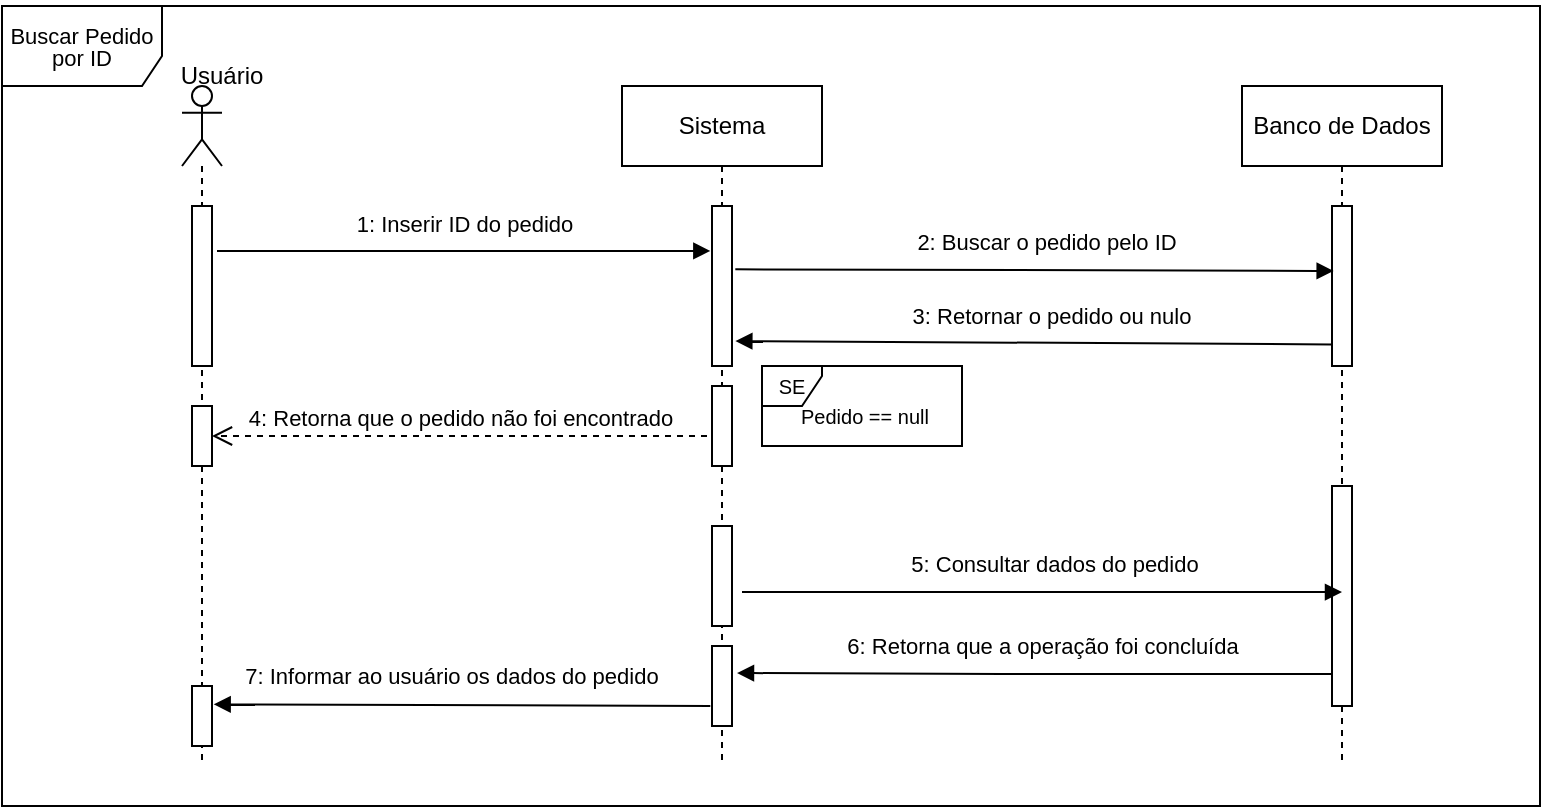 <mxfile>
    <diagram id="yk8NF5s4lmzRFMYtV1e7" name="Page-1">
        <mxGraphModel dx="1209" dy="792" grid="1" gridSize="10" guides="1" tooltips="1" connect="1" arrows="1" fold="1" page="1" pageScale="1" pageWidth="827" pageHeight="1169" math="0" shadow="0">
            <root>
                <mxCell id="0"/>
                <mxCell id="1" parent="0"/>
                <mxCell id="2" value="&lt;p style=&quot;line-height: 90%;&quot;&gt;&lt;font style=&quot;font-size: 11px;&quot;&gt;Buscar Pedido por ID&lt;/font&gt;&lt;br&gt;&lt;/p&gt;" style="shape=umlFrame;whiteSpace=wrap;html=1;width=80;height=40;" parent="1" vertex="1">
                    <mxGeometry x="20" y="100" width="769" height="400" as="geometry"/>
                </mxCell>
                <mxCell id="6" value="Sistema" style="shape=umlLifeline;perimeter=lifelinePerimeter;whiteSpace=wrap;html=1;container=1;collapsible=0;recursiveResize=0;outlineConnect=0;" parent="1" vertex="1">
                    <mxGeometry x="330" y="140" width="100" height="340" as="geometry"/>
                </mxCell>
                <mxCell id="13" value="" style="html=1;points=[];perimeter=orthogonalPerimeter;" parent="6" vertex="1">
                    <mxGeometry x="45" y="60" width="10" height="80" as="geometry"/>
                </mxCell>
                <mxCell id="28" value="" style="html=1;points=[];perimeter=orthogonalPerimeter;" parent="6" vertex="1">
                    <mxGeometry x="45" y="150" width="10" height="40" as="geometry"/>
                </mxCell>
                <mxCell id="39" value="" style="html=1;points=[];perimeter=orthogonalPerimeter;" parent="6" vertex="1">
                    <mxGeometry x="45" y="220" width="10" height="50" as="geometry"/>
                </mxCell>
                <mxCell id="51" value="" style="html=1;points=[];perimeter=orthogonalPerimeter;" parent="6" vertex="1">
                    <mxGeometry x="45" y="280" width="10" height="40" as="geometry"/>
                </mxCell>
                <mxCell id="7" value="" style="shape=umlLifeline;participant=umlActor;perimeter=lifelinePerimeter;whiteSpace=wrap;html=1;container=1;collapsible=0;recursiveResize=0;verticalAlign=top;spacingTop=36;outlineConnect=0;" parent="1" vertex="1">
                    <mxGeometry x="110" y="140" width="20" height="340" as="geometry"/>
                </mxCell>
                <mxCell id="10" value="" style="html=1;points=[];perimeter=orthogonalPerimeter;" parent="7" vertex="1">
                    <mxGeometry x="5" y="60" width="10" height="80" as="geometry"/>
                </mxCell>
                <mxCell id="35" value="" style="html=1;points=[];perimeter=orthogonalPerimeter;" parent="7" vertex="1">
                    <mxGeometry x="5" y="160" width="10" height="30" as="geometry"/>
                </mxCell>
                <mxCell id="54" value="" style="html=1;points=[];perimeter=orthogonalPerimeter;" parent="7" vertex="1">
                    <mxGeometry x="5" y="300" width="10" height="30" as="geometry"/>
                </mxCell>
                <mxCell id="8" value="Banco de Dados" style="shape=umlLifeline;perimeter=lifelinePerimeter;whiteSpace=wrap;html=1;container=1;collapsible=0;recursiveResize=0;outlineConnect=0;" parent="1" vertex="1">
                    <mxGeometry x="640" y="140" width="100" height="340" as="geometry"/>
                </mxCell>
                <mxCell id="22" value="" style="html=1;points=[];perimeter=orthogonalPerimeter;" parent="8" vertex="1">
                    <mxGeometry x="45" y="60" width="10" height="80" as="geometry"/>
                </mxCell>
                <mxCell id="47" value="" style="html=1;points=[];perimeter=orthogonalPerimeter;" parent="8" vertex="1">
                    <mxGeometry x="45" y="200" width="10" height="110" as="geometry"/>
                </mxCell>
                <mxCell id="9" value="Usuário" style="text;html=1;strokeColor=none;fillColor=none;align=center;verticalAlign=middle;whiteSpace=wrap;rounded=0;" parent="1" vertex="1">
                    <mxGeometry x="100" y="120" width="60" height="30" as="geometry"/>
                </mxCell>
                <mxCell id="12" value="" style="html=1;verticalAlign=bottom;endArrow=block;exitX=1.25;exitY=0.281;exitDx=0;exitDy=0;exitPerimeter=0;entryX=-0.083;entryY=0.281;entryDx=0;entryDy=0;entryPerimeter=0;" parent="1" source="10" target="13" edge="1">
                    <mxGeometry width="80" relative="1" as="geometry">
                        <mxPoint x="150" y="220" as="sourcePoint"/>
                        <mxPoint x="230" y="220" as="targetPoint"/>
                    </mxGeometry>
                </mxCell>
                <mxCell id="14" value="1: Inserir ID do pedido" style="edgeLabel;html=1;align=center;verticalAlign=middle;resizable=0;points=[];" parent="12" vertex="1" connectable="0">
                    <mxGeometry x="0.219" relative="1" as="geometry">
                        <mxPoint x="-27" y="-14" as="offset"/>
                    </mxGeometry>
                </mxCell>
                <mxCell id="20" value="" style="html=1;verticalAlign=bottom;endArrow=block;exitX=1.167;exitY=0.396;exitDx=0;exitDy=0;exitPerimeter=0;entryX=0.083;entryY=0.406;entryDx=0;entryDy=0;entryPerimeter=0;" parent="1" source="13" target="22" edge="1">
                    <mxGeometry width="80" relative="1" as="geometry">
                        <mxPoint x="390" y="230" as="sourcePoint"/>
                        <mxPoint x="690" y="232" as="targetPoint"/>
                    </mxGeometry>
                </mxCell>
                <mxCell id="21" value="2: Buscar o pedido pelo ID" style="edgeLabel;html=1;align=center;verticalAlign=middle;resizable=0;points=[];" parent="20" vertex="1" connectable="0">
                    <mxGeometry x="0.219" relative="1" as="geometry">
                        <mxPoint x="-27" y="-14" as="offset"/>
                    </mxGeometry>
                </mxCell>
                <mxCell id="27" value="SE" style="shape=umlFrame;whiteSpace=wrap;html=1;fontSize=10;fillColor=#FFFFFF;width=30;height=20;" parent="1" vertex="1">
                    <mxGeometry x="400" y="280" width="100" height="40" as="geometry"/>
                </mxCell>
                <mxCell id="29" value="" style="html=1;verticalAlign=bottom;endArrow=block;exitX=0;exitY=0.865;exitDx=0;exitDy=0;exitPerimeter=0;entryX=1.167;entryY=0.844;entryDx=0;entryDy=0;entryPerimeter=0;" parent="1" source="22" target="13" edge="1">
                    <mxGeometry width="80" relative="1" as="geometry">
                        <mxPoint x="396.67" y="289.58" as="sourcePoint"/>
                        <mxPoint x="695.83" y="290.38" as="targetPoint"/>
                    </mxGeometry>
                </mxCell>
                <mxCell id="31" value="&lt;font style=&quot;font-size: 11px;&quot;&gt;3: Retornar o pedido ou nulo&lt;/font&gt;" style="text;html=1;strokeColor=none;fillColor=none;align=center;verticalAlign=middle;whiteSpace=wrap;rounded=0;fontSize=10;" parent="1" vertex="1">
                    <mxGeometry x="450" y="240" width="190" height="30" as="geometry"/>
                </mxCell>
                <mxCell id="32" value="Pedido == null" style="text;html=1;strokeColor=none;fillColor=none;align=center;verticalAlign=middle;whiteSpace=wrap;rounded=0;fontSize=10;" parent="1" vertex="1">
                    <mxGeometry x="414" y="290" width="75" height="30" as="geometry"/>
                </mxCell>
                <mxCell id="34" value="&lt;font style=&quot;font-size: 11px;&quot;&gt;4: Retorna que o pedido não foi encontrado&lt;/font&gt;" style="html=1;verticalAlign=bottom;endArrow=open;dashed=1;endSize=8;fontSize=10;exitX=-0.25;exitY=0.625;exitDx=0;exitDy=0;exitPerimeter=0;entryX=1;entryY=0.5;entryDx=0;entryDy=0;entryPerimeter=0;" parent="1" source="28" target="35" edge="1">
                    <mxGeometry x="0.002" relative="1" as="geometry">
                        <mxPoint x="375" y="310" as="sourcePoint"/>
                        <mxPoint x="130" y="314" as="targetPoint"/>
                        <mxPoint as="offset"/>
                    </mxGeometry>
                </mxCell>
                <mxCell id="45" value="" style="html=1;verticalAlign=bottom;endArrow=block;exitX=1.5;exitY=0.75;exitDx=0;exitDy=0;exitPerimeter=0;entryX=0.5;entryY=0.286;entryDx=0;entryDy=0;entryPerimeter=0;" parent="1" edge="1">
                    <mxGeometry width="80" relative="1" as="geometry">
                        <mxPoint x="390" y="393" as="sourcePoint"/>
                        <mxPoint x="690" y="393.02" as="targetPoint"/>
                    </mxGeometry>
                </mxCell>
                <mxCell id="46" value="5: Consultar dados do pedido" style="edgeLabel;html=1;align=center;verticalAlign=middle;resizable=0;points=[];" parent="45" vertex="1" connectable="0">
                    <mxGeometry x="0.219" relative="1" as="geometry">
                        <mxPoint x="-27" y="-14" as="offset"/>
                    </mxGeometry>
                </mxCell>
                <mxCell id="49" value="" style="html=1;verticalAlign=bottom;endArrow=block;entryX=1.25;entryY=0.313;entryDx=0;entryDy=0;entryPerimeter=0;" parent="1" source="47" edge="1">
                    <mxGeometry width="80" relative="1" as="geometry">
                        <mxPoint x="682" y="427" as="sourcePoint"/>
                        <mxPoint x="387.5" y="433.52" as="targetPoint"/>
                        <Array as="points">
                            <mxPoint x="530" y="434"/>
                        </Array>
                    </mxGeometry>
                </mxCell>
                <mxCell id="52" value="6: Retorna que a operação foi concluída" style="edgeLabel;html=1;align=center;verticalAlign=middle;resizable=0;points=[];" parent="1" vertex="1" connectable="0">
                    <mxGeometry x="540" y="420.0" as="geometry"/>
                </mxCell>
                <mxCell id="53" value="" style="html=1;verticalAlign=bottom;endArrow=block;exitX=-0.333;exitY=0.738;exitDx=0;exitDy=0;exitPerimeter=0;entryX=1.083;entryY=0.306;entryDx=0;entryDy=0;entryPerimeter=0;" parent="1" target="54" edge="1">
                    <mxGeometry width="80" relative="1" as="geometry">
                        <mxPoint x="374.17" y="450.0" as="sourcePoint"/>
                        <mxPoint x="80" y="450.86" as="targetPoint"/>
                    </mxGeometry>
                </mxCell>
                <mxCell id="55" value="&lt;font style=&quot;font-size: 11px;&quot;&gt;7: Informar ao usuário os dados do pedido&lt;/font&gt;" style="text;html=1;strokeColor=none;fillColor=none;align=center;verticalAlign=middle;whiteSpace=wrap;rounded=0;fontSize=10;" parent="1" vertex="1">
                    <mxGeometry x="110" y="420" width="270" height="30" as="geometry"/>
                </mxCell>
            </root>
        </mxGraphModel>
    </diagram>
</mxfile>
